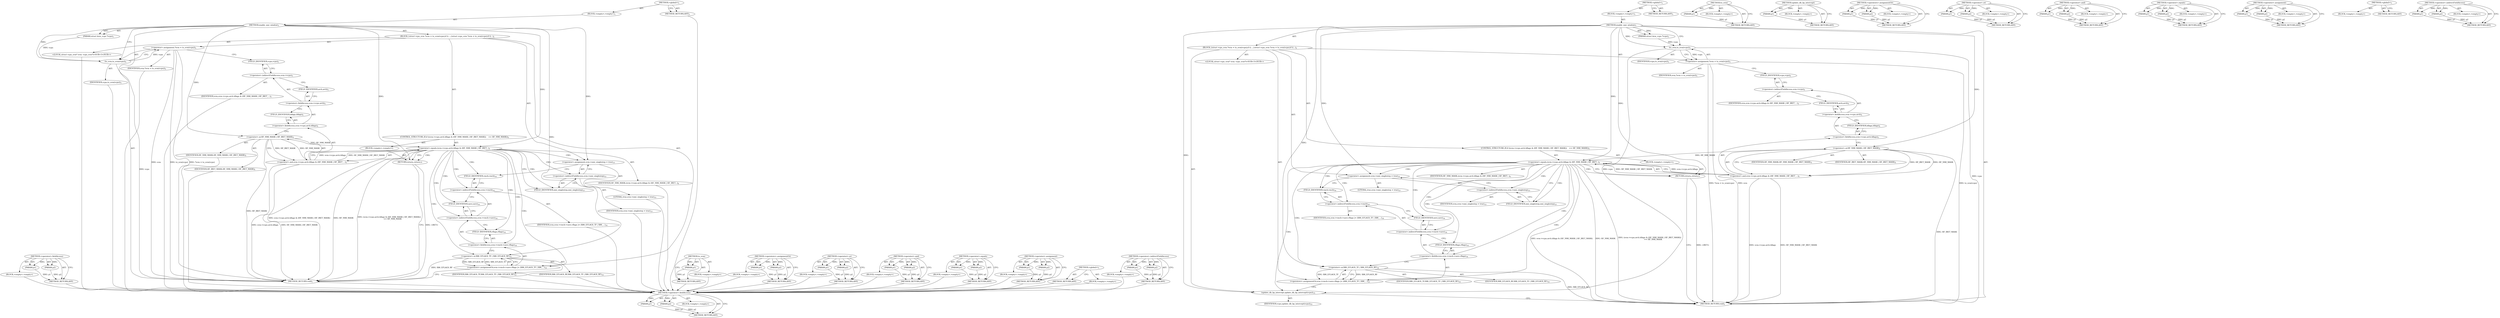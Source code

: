 digraph "&lt;operator&gt;.indirectFieldAccess" {
vulnerable_90 [label=<(METHOD,&lt;operator&gt;.fieldAccess)>];
vulnerable_91 [label=<(PARAM,p1)>];
vulnerable_92 [label=<(PARAM,p2)>];
vulnerable_93 [label=<(BLOCK,&lt;empty&gt;,&lt;empty&gt;)>];
vulnerable_94 [label=<(METHOD_RETURN,ANY)>];
vulnerable_6 [label=<(METHOD,&lt;global&gt;)<SUB>1</SUB>>];
vulnerable_7 [label=<(BLOCK,&lt;empty&gt;,&lt;empty&gt;)<SUB>1</SUB>>];
vulnerable_8 [label=<(METHOD,enable_nmi_window)<SUB>1</SUB>>];
vulnerable_9 [label=<(PARAM,struct kvm_vcpu *vcpu)<SUB>1</SUB>>];
vulnerable_10 [label=<(BLOCK,{
	struct vcpu_svm *svm = to_svm(vcpu);

	if ((...,{
	struct vcpu_svm *svm = to_svm(vcpu);

	if ((...)<SUB>2</SUB>>];
vulnerable_11 [label="<(LOCAL,struct vcpu_svm* svm: vcpu_svm*)<SUB>3</SUB>>"];
vulnerable_12 [label=<(&lt;operator&gt;.assignment,*svm = to_svm(vcpu))<SUB>3</SUB>>];
vulnerable_13 [label=<(IDENTIFIER,svm,*svm = to_svm(vcpu))<SUB>3</SUB>>];
vulnerable_14 [label=<(to_svm,to_svm(vcpu))<SUB>3</SUB>>];
vulnerable_15 [label=<(IDENTIFIER,vcpu,to_svm(vcpu))<SUB>3</SUB>>];
vulnerable_16 [label=<(CONTROL_STRUCTURE,IF,if ((svm-&gt;vcpu.arch.hflags &amp; (HF_NMI_MASK | HF_IRET_MASK))
	    == HF_NMI_MASK))<SUB>5</SUB>>];
vulnerable_17 [label=<(&lt;operator&gt;.equals,(svm-&gt;vcpu.arch.hflags &amp; (HF_NMI_MASK | HF_IRET...)<SUB>5</SUB>>];
vulnerable_18 [label=<(&lt;operator&gt;.and,svm-&gt;vcpu.arch.hflags &amp; (HF_NMI_MASK | HF_IRET_...)<SUB>5</SUB>>];
vulnerable_19 [label=<(&lt;operator&gt;.fieldAccess,svm-&gt;vcpu.arch.hflags)<SUB>5</SUB>>];
vulnerable_20 [label=<(&lt;operator&gt;.fieldAccess,svm-&gt;vcpu.arch)<SUB>5</SUB>>];
vulnerable_21 [label=<(&lt;operator&gt;.indirectFieldAccess,svm-&gt;vcpu)<SUB>5</SUB>>];
vulnerable_22 [label=<(IDENTIFIER,svm,svm-&gt;vcpu.arch.hflags &amp; (HF_NMI_MASK | HF_IRET_...)<SUB>5</SUB>>];
vulnerable_23 [label=<(FIELD_IDENTIFIER,vcpu,vcpu)<SUB>5</SUB>>];
vulnerable_24 [label=<(FIELD_IDENTIFIER,arch,arch)<SUB>5</SUB>>];
vulnerable_25 [label=<(FIELD_IDENTIFIER,hflags,hflags)<SUB>5</SUB>>];
vulnerable_26 [label=<(&lt;operator&gt;.or,HF_NMI_MASK | HF_IRET_MASK)<SUB>5</SUB>>];
vulnerable_27 [label=<(IDENTIFIER,HF_NMI_MASK,HF_NMI_MASK | HF_IRET_MASK)<SUB>5</SUB>>];
vulnerable_28 [label=<(IDENTIFIER,HF_IRET_MASK,HF_NMI_MASK | HF_IRET_MASK)<SUB>5</SUB>>];
vulnerable_29 [label=<(IDENTIFIER,HF_NMI_MASK,(svm-&gt;vcpu.arch.hflags &amp; (HF_NMI_MASK | HF_IRET...)<SUB>6</SUB>>];
vulnerable_30 [label=<(BLOCK,&lt;empty&gt;,&lt;empty&gt;)<SUB>7</SUB>>];
vulnerable_31 [label=<(RETURN,return;,return;)<SUB>7</SUB>>];
vulnerable_32 [label=<(&lt;operator&gt;.assignment,svm-&gt;nmi_singlestep = true)<SUB>13</SUB>>];
vulnerable_33 [label=<(&lt;operator&gt;.indirectFieldAccess,svm-&gt;nmi_singlestep)<SUB>13</SUB>>];
vulnerable_34 [label=<(IDENTIFIER,svm,svm-&gt;nmi_singlestep = true)<SUB>13</SUB>>];
vulnerable_35 [label=<(FIELD_IDENTIFIER,nmi_singlestep,nmi_singlestep)<SUB>13</SUB>>];
vulnerable_36 [label=<(LITERAL,true,svm-&gt;nmi_singlestep = true)<SUB>13</SUB>>];
vulnerable_37 [label=<(&lt;operators&gt;.assignmentOr,svm-&gt;vmcb-&gt;save.rflags |= (X86_EFLAGS_TF | X86_...)<SUB>14</SUB>>];
vulnerable_38 [label=<(&lt;operator&gt;.fieldAccess,svm-&gt;vmcb-&gt;save.rflags)<SUB>14</SUB>>];
vulnerable_39 [label=<(&lt;operator&gt;.indirectFieldAccess,svm-&gt;vmcb-&gt;save)<SUB>14</SUB>>];
vulnerable_40 [label=<(&lt;operator&gt;.indirectFieldAccess,svm-&gt;vmcb)<SUB>14</SUB>>];
vulnerable_41 [label=<(IDENTIFIER,svm,svm-&gt;vmcb-&gt;save.rflags |= (X86_EFLAGS_TF | X86_...)<SUB>14</SUB>>];
vulnerable_42 [label=<(FIELD_IDENTIFIER,vmcb,vmcb)<SUB>14</SUB>>];
vulnerable_43 [label=<(FIELD_IDENTIFIER,save,save)<SUB>14</SUB>>];
vulnerable_44 [label=<(FIELD_IDENTIFIER,rflags,rflags)<SUB>14</SUB>>];
vulnerable_45 [label=<(&lt;operator&gt;.or,X86_EFLAGS_TF | X86_EFLAGS_RF)<SUB>14</SUB>>];
vulnerable_46 [label=<(IDENTIFIER,X86_EFLAGS_TF,X86_EFLAGS_TF | X86_EFLAGS_RF)<SUB>14</SUB>>];
vulnerable_47 [label=<(IDENTIFIER,X86_EFLAGS_RF,X86_EFLAGS_TF | X86_EFLAGS_RF)<SUB>14</SUB>>];
vulnerable_48 [label=<(update_db_bp_intercept,update_db_bp_intercept(vcpu))<SUB>15</SUB>>];
vulnerable_49 [label=<(IDENTIFIER,vcpu,update_db_bp_intercept(vcpu))<SUB>15</SUB>>];
vulnerable_50 [label=<(METHOD_RETURN,void)<SUB>1</SUB>>];
vulnerable_52 [label=<(METHOD_RETURN,ANY)<SUB>1</SUB>>];
vulnerable_76 [label=<(METHOD,to_svm)>];
vulnerable_77 [label=<(PARAM,p1)>];
vulnerable_78 [label=<(BLOCK,&lt;empty&gt;,&lt;empty&gt;)>];
vulnerable_79 [label=<(METHOD_RETURN,ANY)>];
vulnerable_110 [label=<(METHOD,update_db_bp_intercept)>];
vulnerable_111 [label=<(PARAM,p1)>];
vulnerable_112 [label=<(BLOCK,&lt;empty&gt;,&lt;empty&gt;)>];
vulnerable_113 [label=<(METHOD_RETURN,ANY)>];
vulnerable_105 [label=<(METHOD,&lt;operators&gt;.assignmentOr)>];
vulnerable_106 [label=<(PARAM,p1)>];
vulnerable_107 [label=<(PARAM,p2)>];
vulnerable_108 [label=<(BLOCK,&lt;empty&gt;,&lt;empty&gt;)>];
vulnerable_109 [label=<(METHOD_RETURN,ANY)>];
vulnerable_100 [label=<(METHOD,&lt;operator&gt;.or)>];
vulnerable_101 [label=<(PARAM,p1)>];
vulnerable_102 [label=<(PARAM,p2)>];
vulnerable_103 [label=<(BLOCK,&lt;empty&gt;,&lt;empty&gt;)>];
vulnerable_104 [label=<(METHOD_RETURN,ANY)>];
vulnerable_85 [label=<(METHOD,&lt;operator&gt;.and)>];
vulnerable_86 [label=<(PARAM,p1)>];
vulnerable_87 [label=<(PARAM,p2)>];
vulnerable_88 [label=<(BLOCK,&lt;empty&gt;,&lt;empty&gt;)>];
vulnerable_89 [label=<(METHOD_RETURN,ANY)>];
vulnerable_80 [label=<(METHOD,&lt;operator&gt;.equals)>];
vulnerable_81 [label=<(PARAM,p1)>];
vulnerable_82 [label=<(PARAM,p2)>];
vulnerable_83 [label=<(BLOCK,&lt;empty&gt;,&lt;empty&gt;)>];
vulnerable_84 [label=<(METHOD_RETURN,ANY)>];
vulnerable_71 [label=<(METHOD,&lt;operator&gt;.assignment)>];
vulnerable_72 [label=<(PARAM,p1)>];
vulnerable_73 [label=<(PARAM,p2)>];
vulnerable_74 [label=<(BLOCK,&lt;empty&gt;,&lt;empty&gt;)>];
vulnerable_75 [label=<(METHOD_RETURN,ANY)>];
vulnerable_65 [label=<(METHOD,&lt;global&gt;)<SUB>1</SUB>>];
vulnerable_66 [label=<(BLOCK,&lt;empty&gt;,&lt;empty&gt;)>];
vulnerable_67 [label=<(METHOD_RETURN,ANY)>];
vulnerable_95 [label=<(METHOD,&lt;operator&gt;.indirectFieldAccess)>];
vulnerable_96 [label=<(PARAM,p1)>];
vulnerable_97 [label=<(PARAM,p2)>];
vulnerable_98 [label=<(BLOCK,&lt;empty&gt;,&lt;empty&gt;)>];
vulnerable_99 [label=<(METHOD_RETURN,ANY)>];
fixed_88 [label=<(METHOD,&lt;operator&gt;.fieldAccess)>];
fixed_89 [label=<(PARAM,p1)>];
fixed_90 [label=<(PARAM,p2)>];
fixed_91 [label=<(BLOCK,&lt;empty&gt;,&lt;empty&gt;)>];
fixed_92 [label=<(METHOD_RETURN,ANY)>];
fixed_6 [label=<(METHOD,&lt;global&gt;)<SUB>1</SUB>>];
fixed_7 [label=<(BLOCK,&lt;empty&gt;,&lt;empty&gt;)<SUB>1</SUB>>];
fixed_8 [label=<(METHOD,enable_nmi_window)<SUB>1</SUB>>];
fixed_9 [label=<(PARAM,struct kvm_vcpu *vcpu)<SUB>1</SUB>>];
fixed_10 [label=<(BLOCK,{
	struct vcpu_svm *svm = to_svm(vcpu);

	if ((...,{
	struct vcpu_svm *svm = to_svm(vcpu);

	if ((...)<SUB>2</SUB>>];
fixed_11 [label="<(LOCAL,struct vcpu_svm* svm: vcpu_svm*)<SUB>3</SUB>>"];
fixed_12 [label=<(&lt;operator&gt;.assignment,*svm = to_svm(vcpu))<SUB>3</SUB>>];
fixed_13 [label=<(IDENTIFIER,svm,*svm = to_svm(vcpu))<SUB>3</SUB>>];
fixed_14 [label=<(to_svm,to_svm(vcpu))<SUB>3</SUB>>];
fixed_15 [label=<(IDENTIFIER,vcpu,to_svm(vcpu))<SUB>3</SUB>>];
fixed_16 [label=<(CONTROL_STRUCTURE,IF,if ((svm-&gt;vcpu.arch.hflags &amp; (HF_NMI_MASK | HF_IRET_MASK))
	    == HF_NMI_MASK))<SUB>5</SUB>>];
fixed_17 [label=<(&lt;operator&gt;.equals,(svm-&gt;vcpu.arch.hflags &amp; (HF_NMI_MASK | HF_IRET...)<SUB>5</SUB>>];
fixed_18 [label=<(&lt;operator&gt;.and,svm-&gt;vcpu.arch.hflags &amp; (HF_NMI_MASK | HF_IRET_...)<SUB>5</SUB>>];
fixed_19 [label=<(&lt;operator&gt;.fieldAccess,svm-&gt;vcpu.arch.hflags)<SUB>5</SUB>>];
fixed_20 [label=<(&lt;operator&gt;.fieldAccess,svm-&gt;vcpu.arch)<SUB>5</SUB>>];
fixed_21 [label=<(&lt;operator&gt;.indirectFieldAccess,svm-&gt;vcpu)<SUB>5</SUB>>];
fixed_22 [label=<(IDENTIFIER,svm,svm-&gt;vcpu.arch.hflags &amp; (HF_NMI_MASK | HF_IRET_...)<SUB>5</SUB>>];
fixed_23 [label=<(FIELD_IDENTIFIER,vcpu,vcpu)<SUB>5</SUB>>];
fixed_24 [label=<(FIELD_IDENTIFIER,arch,arch)<SUB>5</SUB>>];
fixed_25 [label=<(FIELD_IDENTIFIER,hflags,hflags)<SUB>5</SUB>>];
fixed_26 [label=<(&lt;operator&gt;.or,HF_NMI_MASK | HF_IRET_MASK)<SUB>5</SUB>>];
fixed_27 [label=<(IDENTIFIER,HF_NMI_MASK,HF_NMI_MASK | HF_IRET_MASK)<SUB>5</SUB>>];
fixed_28 [label=<(IDENTIFIER,HF_IRET_MASK,HF_NMI_MASK | HF_IRET_MASK)<SUB>5</SUB>>];
fixed_29 [label=<(IDENTIFIER,HF_NMI_MASK,(svm-&gt;vcpu.arch.hflags &amp; (HF_NMI_MASK | HF_IRET...)<SUB>6</SUB>>];
fixed_30 [label=<(BLOCK,&lt;empty&gt;,&lt;empty&gt;)<SUB>7</SUB>>];
fixed_31 [label=<(RETURN,return;,return;)<SUB>7</SUB>>];
fixed_32 [label=<(&lt;operator&gt;.assignment,svm-&gt;nmi_singlestep = true)<SUB>13</SUB>>];
fixed_33 [label=<(&lt;operator&gt;.indirectFieldAccess,svm-&gt;nmi_singlestep)<SUB>13</SUB>>];
fixed_34 [label=<(IDENTIFIER,svm,svm-&gt;nmi_singlestep = true)<SUB>13</SUB>>];
fixed_35 [label=<(FIELD_IDENTIFIER,nmi_singlestep,nmi_singlestep)<SUB>13</SUB>>];
fixed_36 [label=<(LITERAL,true,svm-&gt;nmi_singlestep = true)<SUB>13</SUB>>];
fixed_37 [label=<(&lt;operators&gt;.assignmentOr,svm-&gt;vmcb-&gt;save.rflags |= (X86_EFLAGS_TF | X86_...)<SUB>14</SUB>>];
fixed_38 [label=<(&lt;operator&gt;.fieldAccess,svm-&gt;vmcb-&gt;save.rflags)<SUB>14</SUB>>];
fixed_39 [label=<(&lt;operator&gt;.indirectFieldAccess,svm-&gt;vmcb-&gt;save)<SUB>14</SUB>>];
fixed_40 [label=<(&lt;operator&gt;.indirectFieldAccess,svm-&gt;vmcb)<SUB>14</SUB>>];
fixed_41 [label=<(IDENTIFIER,svm,svm-&gt;vmcb-&gt;save.rflags |= (X86_EFLAGS_TF | X86_...)<SUB>14</SUB>>];
fixed_42 [label=<(FIELD_IDENTIFIER,vmcb,vmcb)<SUB>14</SUB>>];
fixed_43 [label=<(FIELD_IDENTIFIER,save,save)<SUB>14</SUB>>];
fixed_44 [label=<(FIELD_IDENTIFIER,rflags,rflags)<SUB>14</SUB>>];
fixed_45 [label=<(&lt;operator&gt;.or,X86_EFLAGS_TF | X86_EFLAGS_RF)<SUB>14</SUB>>];
fixed_46 [label=<(IDENTIFIER,X86_EFLAGS_TF,X86_EFLAGS_TF | X86_EFLAGS_RF)<SUB>14</SUB>>];
fixed_47 [label=<(IDENTIFIER,X86_EFLAGS_RF,X86_EFLAGS_TF | X86_EFLAGS_RF)<SUB>14</SUB>>];
fixed_48 [label=<(METHOD_RETURN,void)<SUB>1</SUB>>];
fixed_50 [label=<(METHOD_RETURN,ANY)<SUB>1</SUB>>];
fixed_74 [label=<(METHOD,to_svm)>];
fixed_75 [label=<(PARAM,p1)>];
fixed_76 [label=<(BLOCK,&lt;empty&gt;,&lt;empty&gt;)>];
fixed_77 [label=<(METHOD_RETURN,ANY)>];
fixed_103 [label=<(METHOD,&lt;operators&gt;.assignmentOr)>];
fixed_104 [label=<(PARAM,p1)>];
fixed_105 [label=<(PARAM,p2)>];
fixed_106 [label=<(BLOCK,&lt;empty&gt;,&lt;empty&gt;)>];
fixed_107 [label=<(METHOD_RETURN,ANY)>];
fixed_98 [label=<(METHOD,&lt;operator&gt;.or)>];
fixed_99 [label=<(PARAM,p1)>];
fixed_100 [label=<(PARAM,p2)>];
fixed_101 [label=<(BLOCK,&lt;empty&gt;,&lt;empty&gt;)>];
fixed_102 [label=<(METHOD_RETURN,ANY)>];
fixed_83 [label=<(METHOD,&lt;operator&gt;.and)>];
fixed_84 [label=<(PARAM,p1)>];
fixed_85 [label=<(PARAM,p2)>];
fixed_86 [label=<(BLOCK,&lt;empty&gt;,&lt;empty&gt;)>];
fixed_87 [label=<(METHOD_RETURN,ANY)>];
fixed_78 [label=<(METHOD,&lt;operator&gt;.equals)>];
fixed_79 [label=<(PARAM,p1)>];
fixed_80 [label=<(PARAM,p2)>];
fixed_81 [label=<(BLOCK,&lt;empty&gt;,&lt;empty&gt;)>];
fixed_82 [label=<(METHOD_RETURN,ANY)>];
fixed_69 [label=<(METHOD,&lt;operator&gt;.assignment)>];
fixed_70 [label=<(PARAM,p1)>];
fixed_71 [label=<(PARAM,p2)>];
fixed_72 [label=<(BLOCK,&lt;empty&gt;,&lt;empty&gt;)>];
fixed_73 [label=<(METHOD_RETURN,ANY)>];
fixed_63 [label=<(METHOD,&lt;global&gt;)<SUB>1</SUB>>];
fixed_64 [label=<(BLOCK,&lt;empty&gt;,&lt;empty&gt;)>];
fixed_65 [label=<(METHOD_RETURN,ANY)>];
fixed_93 [label=<(METHOD,&lt;operator&gt;.indirectFieldAccess)>];
fixed_94 [label=<(PARAM,p1)>];
fixed_95 [label=<(PARAM,p2)>];
fixed_96 [label=<(BLOCK,&lt;empty&gt;,&lt;empty&gt;)>];
fixed_97 [label=<(METHOD_RETURN,ANY)>];
vulnerable_90 -> vulnerable_91  [key=0, label="AST: "];
vulnerable_90 -> vulnerable_91  [key=1, label="DDG: "];
vulnerable_90 -> vulnerable_93  [key=0, label="AST: "];
vulnerable_90 -> vulnerable_92  [key=0, label="AST: "];
vulnerable_90 -> vulnerable_92  [key=1, label="DDG: "];
vulnerable_90 -> vulnerable_94  [key=0, label="AST: "];
vulnerable_90 -> vulnerable_94  [key=1, label="CFG: "];
vulnerable_91 -> vulnerable_94  [key=0, label="DDG: p1"];
vulnerable_92 -> vulnerable_94  [key=0, label="DDG: p2"];
vulnerable_6 -> vulnerable_7  [key=0, label="AST: "];
vulnerable_6 -> vulnerable_52  [key=0, label="AST: "];
vulnerable_6 -> vulnerable_52  [key=1, label="CFG: "];
vulnerable_7 -> vulnerable_8  [key=0, label="AST: "];
vulnerable_8 -> vulnerable_9  [key=0, label="AST: "];
vulnerable_8 -> vulnerable_9  [key=1, label="DDG: "];
vulnerable_8 -> vulnerable_10  [key=0, label="AST: "];
vulnerable_8 -> vulnerable_50  [key=0, label="AST: "];
vulnerable_8 -> vulnerable_14  [key=0, label="CFG: "];
vulnerable_8 -> vulnerable_14  [key=1, label="DDG: "];
vulnerable_8 -> vulnerable_32  [key=0, label="DDG: "];
vulnerable_8 -> vulnerable_48  [key=0, label="DDG: "];
vulnerable_8 -> vulnerable_17  [key=0, label="DDG: "];
vulnerable_8 -> vulnerable_31  [key=0, label="DDG: "];
vulnerable_8 -> vulnerable_45  [key=0, label="DDG: "];
vulnerable_8 -> vulnerable_26  [key=0, label="DDG: "];
vulnerable_9 -> vulnerable_14  [key=0, label="DDG: vcpu"];
vulnerable_10 -> vulnerable_11  [key=0, label="AST: "];
vulnerable_10 -> vulnerable_12  [key=0, label="AST: "];
vulnerable_10 -> vulnerable_16  [key=0, label="AST: "];
vulnerable_10 -> vulnerable_32  [key=0, label="AST: "];
vulnerable_10 -> vulnerable_37  [key=0, label="AST: "];
vulnerable_10 -> vulnerable_48  [key=0, label="AST: "];
vulnerable_12 -> vulnerable_13  [key=0, label="AST: "];
vulnerable_12 -> vulnerable_14  [key=0, label="AST: "];
vulnerable_12 -> vulnerable_23  [key=0, label="CFG: "];
vulnerable_12 -> vulnerable_50  [key=0, label="DDG: svm"];
vulnerable_12 -> vulnerable_50  [key=1, label="DDG: to_svm(vcpu)"];
vulnerable_12 -> vulnerable_50  [key=2, label="DDG: *svm = to_svm(vcpu)"];
vulnerable_14 -> vulnerable_15  [key=0, label="AST: "];
vulnerable_14 -> vulnerable_12  [key=0, label="CFG: "];
vulnerable_14 -> vulnerable_12  [key=1, label="DDG: vcpu"];
vulnerable_14 -> vulnerable_50  [key=0, label="DDG: vcpu"];
vulnerable_14 -> vulnerable_48  [key=0, label="DDG: vcpu"];
vulnerable_16 -> vulnerable_17  [key=0, label="AST: "];
vulnerable_16 -> vulnerable_30  [key=0, label="AST: "];
vulnerable_17 -> vulnerable_18  [key=0, label="AST: "];
vulnerable_17 -> vulnerable_29  [key=0, label="AST: "];
vulnerable_17 -> vulnerable_31  [key=0, label="CFG: "];
vulnerable_17 -> vulnerable_31  [key=1, label="CDG: "];
vulnerable_17 -> vulnerable_35  [key=0, label="CFG: "];
vulnerable_17 -> vulnerable_35  [key=1, label="CDG: "];
vulnerable_17 -> vulnerable_50  [key=0, label="DDG: svm-&gt;vcpu.arch.hflags &amp; (HF_NMI_MASK | HF_IRET_MASK)"];
vulnerable_17 -> vulnerable_50  [key=1, label="DDG: HF_NMI_MASK"];
vulnerable_17 -> vulnerable_50  [key=2, label="DDG: (svm-&gt;vcpu.arch.hflags &amp; (HF_NMI_MASK | HF_IRET_MASK))
	    == HF_NMI_MASK"];
vulnerable_17 -> vulnerable_40  [key=0, label="CDG: "];
vulnerable_17 -> vulnerable_48  [key=0, label="CDG: "];
vulnerable_17 -> vulnerable_32  [key=0, label="CDG: "];
vulnerable_17 -> vulnerable_33  [key=0, label="CDG: "];
vulnerable_17 -> vulnerable_42  [key=0, label="CDG: "];
vulnerable_17 -> vulnerable_44  [key=0, label="CDG: "];
vulnerable_17 -> vulnerable_37  [key=0, label="CDG: "];
vulnerable_17 -> vulnerable_38  [key=0, label="CDG: "];
vulnerable_17 -> vulnerable_45  [key=0, label="CDG: "];
vulnerable_17 -> vulnerable_39  [key=0, label="CDG: "];
vulnerable_17 -> vulnerable_43  [key=0, label="CDG: "];
vulnerable_18 -> vulnerable_19  [key=0, label="AST: "];
vulnerable_18 -> vulnerable_26  [key=0, label="AST: "];
vulnerable_18 -> vulnerable_17  [key=0, label="CFG: "];
vulnerable_18 -> vulnerable_17  [key=1, label="DDG: svm-&gt;vcpu.arch.hflags"];
vulnerable_18 -> vulnerable_17  [key=2, label="DDG: HF_NMI_MASK | HF_IRET_MASK"];
vulnerable_18 -> vulnerable_50  [key=0, label="DDG: svm-&gt;vcpu.arch.hflags"];
vulnerable_18 -> vulnerable_50  [key=1, label="DDG: HF_NMI_MASK | HF_IRET_MASK"];
vulnerable_19 -> vulnerable_20  [key=0, label="AST: "];
vulnerable_19 -> vulnerable_25  [key=0, label="AST: "];
vulnerable_19 -> vulnerable_26  [key=0, label="CFG: "];
vulnerable_20 -> vulnerable_21  [key=0, label="AST: "];
vulnerable_20 -> vulnerable_24  [key=0, label="AST: "];
vulnerable_20 -> vulnerable_25  [key=0, label="CFG: "];
vulnerable_21 -> vulnerable_22  [key=0, label="AST: "];
vulnerable_21 -> vulnerable_23  [key=0, label="AST: "];
vulnerable_21 -> vulnerable_24  [key=0, label="CFG: "];
vulnerable_23 -> vulnerable_21  [key=0, label="CFG: "];
vulnerable_24 -> vulnerable_20  [key=0, label="CFG: "];
vulnerable_25 -> vulnerable_19  [key=0, label="CFG: "];
vulnerable_26 -> vulnerable_27  [key=0, label="AST: "];
vulnerable_26 -> vulnerable_28  [key=0, label="AST: "];
vulnerable_26 -> vulnerable_18  [key=0, label="CFG: "];
vulnerable_26 -> vulnerable_18  [key=1, label="DDG: HF_NMI_MASK"];
vulnerable_26 -> vulnerable_18  [key=2, label="DDG: HF_IRET_MASK"];
vulnerable_26 -> vulnerable_50  [key=0, label="DDG: HF_IRET_MASK"];
vulnerable_26 -> vulnerable_17  [key=0, label="DDG: HF_NMI_MASK"];
vulnerable_30 -> vulnerable_31  [key=0, label="AST: "];
vulnerable_31 -> vulnerable_50  [key=0, label="CFG: "];
vulnerable_31 -> vulnerable_50  [key=1, label="DDG: &lt;RET&gt;"];
vulnerable_32 -> vulnerable_33  [key=0, label="AST: "];
vulnerable_32 -> vulnerable_36  [key=0, label="AST: "];
vulnerable_32 -> vulnerable_42  [key=0, label="CFG: "];
vulnerable_33 -> vulnerable_34  [key=0, label="AST: "];
vulnerable_33 -> vulnerable_35  [key=0, label="AST: "];
vulnerable_33 -> vulnerable_32  [key=0, label="CFG: "];
vulnerable_35 -> vulnerable_33  [key=0, label="CFG: "];
vulnerable_37 -> vulnerable_38  [key=0, label="AST: "];
vulnerable_37 -> vulnerable_45  [key=0, label="AST: "];
vulnerable_37 -> vulnerable_48  [key=0, label="CFG: "];
vulnerable_38 -> vulnerable_39  [key=0, label="AST: "];
vulnerable_38 -> vulnerable_44  [key=0, label="AST: "];
vulnerable_38 -> vulnerable_45  [key=0, label="CFG: "];
vulnerable_39 -> vulnerable_40  [key=0, label="AST: "];
vulnerable_39 -> vulnerable_43  [key=0, label="AST: "];
vulnerable_39 -> vulnerable_44  [key=0, label="CFG: "];
vulnerable_40 -> vulnerable_41  [key=0, label="AST: "];
vulnerable_40 -> vulnerable_42  [key=0, label="AST: "];
vulnerable_40 -> vulnerable_43  [key=0, label="CFG: "];
vulnerable_42 -> vulnerable_40  [key=0, label="CFG: "];
vulnerable_43 -> vulnerable_39  [key=0, label="CFG: "];
vulnerable_44 -> vulnerable_38  [key=0, label="CFG: "];
vulnerable_45 -> vulnerable_46  [key=0, label="AST: "];
vulnerable_45 -> vulnerable_47  [key=0, label="AST: "];
vulnerable_45 -> vulnerable_37  [key=0, label="CFG: "];
vulnerable_45 -> vulnerable_37  [key=1, label="DDG: X86_EFLAGS_TF"];
vulnerable_45 -> vulnerable_37  [key=2, label="DDG: X86_EFLAGS_RF"];
vulnerable_45 -> vulnerable_50  [key=0, label="DDG: X86_EFLAGS_RF"];
vulnerable_48 -> vulnerable_49  [key=0, label="AST: "];
vulnerable_48 -> vulnerable_50  [key=0, label="CFG: "];
vulnerable_76 -> vulnerable_77  [key=0, label="AST: "];
vulnerable_76 -> vulnerable_77  [key=1, label="DDG: "];
vulnerable_76 -> vulnerable_78  [key=0, label="AST: "];
vulnerable_76 -> vulnerable_79  [key=0, label="AST: "];
vulnerable_76 -> vulnerable_79  [key=1, label="CFG: "];
vulnerable_77 -> vulnerable_79  [key=0, label="DDG: p1"];
vulnerable_110 -> vulnerable_111  [key=0, label="AST: "];
vulnerable_110 -> vulnerable_111  [key=1, label="DDG: "];
vulnerable_110 -> vulnerable_112  [key=0, label="AST: "];
vulnerable_110 -> vulnerable_113  [key=0, label="AST: "];
vulnerable_110 -> vulnerable_113  [key=1, label="CFG: "];
vulnerable_111 -> vulnerable_113  [key=0, label="DDG: p1"];
vulnerable_105 -> vulnerable_106  [key=0, label="AST: "];
vulnerable_105 -> vulnerable_106  [key=1, label="DDG: "];
vulnerable_105 -> vulnerable_108  [key=0, label="AST: "];
vulnerable_105 -> vulnerable_107  [key=0, label="AST: "];
vulnerable_105 -> vulnerable_107  [key=1, label="DDG: "];
vulnerable_105 -> vulnerable_109  [key=0, label="AST: "];
vulnerable_105 -> vulnerable_109  [key=1, label="CFG: "];
vulnerable_106 -> vulnerable_109  [key=0, label="DDG: p1"];
vulnerable_107 -> vulnerable_109  [key=0, label="DDG: p2"];
vulnerable_100 -> vulnerable_101  [key=0, label="AST: "];
vulnerable_100 -> vulnerable_101  [key=1, label="DDG: "];
vulnerable_100 -> vulnerable_103  [key=0, label="AST: "];
vulnerable_100 -> vulnerable_102  [key=0, label="AST: "];
vulnerable_100 -> vulnerable_102  [key=1, label="DDG: "];
vulnerable_100 -> vulnerable_104  [key=0, label="AST: "];
vulnerable_100 -> vulnerable_104  [key=1, label="CFG: "];
vulnerable_101 -> vulnerable_104  [key=0, label="DDG: p1"];
vulnerable_102 -> vulnerable_104  [key=0, label="DDG: p2"];
vulnerable_85 -> vulnerable_86  [key=0, label="AST: "];
vulnerable_85 -> vulnerable_86  [key=1, label="DDG: "];
vulnerable_85 -> vulnerable_88  [key=0, label="AST: "];
vulnerable_85 -> vulnerable_87  [key=0, label="AST: "];
vulnerable_85 -> vulnerable_87  [key=1, label="DDG: "];
vulnerable_85 -> vulnerable_89  [key=0, label="AST: "];
vulnerable_85 -> vulnerable_89  [key=1, label="CFG: "];
vulnerable_86 -> vulnerable_89  [key=0, label="DDG: p1"];
vulnerable_87 -> vulnerable_89  [key=0, label="DDG: p2"];
vulnerable_80 -> vulnerable_81  [key=0, label="AST: "];
vulnerable_80 -> vulnerable_81  [key=1, label="DDG: "];
vulnerable_80 -> vulnerable_83  [key=0, label="AST: "];
vulnerable_80 -> vulnerable_82  [key=0, label="AST: "];
vulnerable_80 -> vulnerable_82  [key=1, label="DDG: "];
vulnerable_80 -> vulnerable_84  [key=0, label="AST: "];
vulnerable_80 -> vulnerable_84  [key=1, label="CFG: "];
vulnerable_81 -> vulnerable_84  [key=0, label="DDG: p1"];
vulnerable_82 -> vulnerable_84  [key=0, label="DDG: p2"];
vulnerable_71 -> vulnerable_72  [key=0, label="AST: "];
vulnerable_71 -> vulnerable_72  [key=1, label="DDG: "];
vulnerable_71 -> vulnerable_74  [key=0, label="AST: "];
vulnerable_71 -> vulnerable_73  [key=0, label="AST: "];
vulnerable_71 -> vulnerable_73  [key=1, label="DDG: "];
vulnerable_71 -> vulnerable_75  [key=0, label="AST: "];
vulnerable_71 -> vulnerable_75  [key=1, label="CFG: "];
vulnerable_72 -> vulnerable_75  [key=0, label="DDG: p1"];
vulnerable_73 -> vulnerable_75  [key=0, label="DDG: p2"];
vulnerable_65 -> vulnerable_66  [key=0, label="AST: "];
vulnerable_65 -> vulnerable_67  [key=0, label="AST: "];
vulnerable_65 -> vulnerable_67  [key=1, label="CFG: "];
vulnerable_95 -> vulnerable_96  [key=0, label="AST: "];
vulnerable_95 -> vulnerable_96  [key=1, label="DDG: "];
vulnerable_95 -> vulnerable_98  [key=0, label="AST: "];
vulnerable_95 -> vulnerable_97  [key=0, label="AST: "];
vulnerable_95 -> vulnerable_97  [key=1, label="DDG: "];
vulnerable_95 -> vulnerable_99  [key=0, label="AST: "];
vulnerable_95 -> vulnerable_99  [key=1, label="CFG: "];
vulnerable_96 -> vulnerable_99  [key=0, label="DDG: p1"];
vulnerable_97 -> vulnerable_99  [key=0, label="DDG: p2"];
fixed_88 -> fixed_89  [key=0, label="AST: "];
fixed_88 -> fixed_89  [key=1, label="DDG: "];
fixed_88 -> fixed_91  [key=0, label="AST: "];
fixed_88 -> fixed_90  [key=0, label="AST: "];
fixed_88 -> fixed_90  [key=1, label="DDG: "];
fixed_88 -> fixed_92  [key=0, label="AST: "];
fixed_88 -> fixed_92  [key=1, label="CFG: "];
fixed_89 -> fixed_92  [key=0, label="DDG: p1"];
fixed_90 -> fixed_92  [key=0, label="DDG: p2"];
fixed_91 -> vulnerable_90  [key=0];
fixed_92 -> vulnerable_90  [key=0];
fixed_6 -> fixed_7  [key=0, label="AST: "];
fixed_6 -> fixed_50  [key=0, label="AST: "];
fixed_6 -> fixed_50  [key=1, label="CFG: "];
fixed_7 -> fixed_8  [key=0, label="AST: "];
fixed_8 -> fixed_9  [key=0, label="AST: "];
fixed_8 -> fixed_9  [key=1, label="DDG: "];
fixed_8 -> fixed_10  [key=0, label="AST: "];
fixed_8 -> fixed_48  [key=0, label="AST: "];
fixed_8 -> fixed_14  [key=0, label="CFG: "];
fixed_8 -> fixed_14  [key=1, label="DDG: "];
fixed_8 -> fixed_32  [key=0, label="DDG: "];
fixed_8 -> fixed_17  [key=0, label="DDG: "];
fixed_8 -> fixed_31  [key=0, label="DDG: "];
fixed_8 -> fixed_45  [key=0, label="DDG: "];
fixed_8 -> fixed_26  [key=0, label="DDG: "];
fixed_9 -> fixed_14  [key=0, label="DDG: vcpu"];
fixed_10 -> fixed_11  [key=0, label="AST: "];
fixed_10 -> fixed_12  [key=0, label="AST: "];
fixed_10 -> fixed_16  [key=0, label="AST: "];
fixed_10 -> fixed_32  [key=0, label="AST: "];
fixed_10 -> fixed_37  [key=0, label="AST: "];
fixed_11 -> vulnerable_90  [key=0];
fixed_12 -> fixed_13  [key=0, label="AST: "];
fixed_12 -> fixed_14  [key=0, label="AST: "];
fixed_12 -> fixed_23  [key=0, label="CFG: "];
fixed_12 -> fixed_48  [key=0, label="DDG: svm"];
fixed_12 -> fixed_48  [key=1, label="DDG: to_svm(vcpu)"];
fixed_12 -> fixed_48  [key=2, label="DDG: *svm = to_svm(vcpu)"];
fixed_13 -> vulnerable_90  [key=0];
fixed_14 -> fixed_15  [key=0, label="AST: "];
fixed_14 -> fixed_12  [key=0, label="CFG: "];
fixed_14 -> fixed_12  [key=1, label="DDG: vcpu"];
fixed_14 -> fixed_48  [key=0, label="DDG: vcpu"];
fixed_15 -> vulnerable_90  [key=0];
fixed_16 -> fixed_17  [key=0, label="AST: "];
fixed_16 -> fixed_30  [key=0, label="AST: "];
fixed_17 -> fixed_18  [key=0, label="AST: "];
fixed_17 -> fixed_29  [key=0, label="AST: "];
fixed_17 -> fixed_31  [key=0, label="CFG: "];
fixed_17 -> fixed_31  [key=1, label="CDG: "];
fixed_17 -> fixed_35  [key=0, label="CFG: "];
fixed_17 -> fixed_35  [key=1, label="CDG: "];
fixed_17 -> fixed_48  [key=0, label="DDG: svm-&gt;vcpu.arch.hflags &amp; (HF_NMI_MASK | HF_IRET_MASK)"];
fixed_17 -> fixed_48  [key=1, label="DDG: HF_NMI_MASK"];
fixed_17 -> fixed_48  [key=2, label="DDG: (svm-&gt;vcpu.arch.hflags &amp; (HF_NMI_MASK | HF_IRET_MASK))
	    == HF_NMI_MASK"];
fixed_17 -> fixed_40  [key=0, label="CDG: "];
fixed_17 -> fixed_32  [key=0, label="CDG: "];
fixed_17 -> fixed_33  [key=0, label="CDG: "];
fixed_17 -> fixed_42  [key=0, label="CDG: "];
fixed_17 -> fixed_44  [key=0, label="CDG: "];
fixed_17 -> fixed_37  [key=0, label="CDG: "];
fixed_17 -> fixed_38  [key=0, label="CDG: "];
fixed_17 -> fixed_45  [key=0, label="CDG: "];
fixed_17 -> fixed_39  [key=0, label="CDG: "];
fixed_17 -> fixed_43  [key=0, label="CDG: "];
fixed_18 -> fixed_19  [key=0, label="AST: "];
fixed_18 -> fixed_26  [key=0, label="AST: "];
fixed_18 -> fixed_17  [key=0, label="CFG: "];
fixed_18 -> fixed_17  [key=1, label="DDG: svm-&gt;vcpu.arch.hflags"];
fixed_18 -> fixed_17  [key=2, label="DDG: HF_NMI_MASK | HF_IRET_MASK"];
fixed_18 -> fixed_48  [key=0, label="DDG: svm-&gt;vcpu.arch.hflags"];
fixed_18 -> fixed_48  [key=1, label="DDG: HF_NMI_MASK | HF_IRET_MASK"];
fixed_19 -> fixed_20  [key=0, label="AST: "];
fixed_19 -> fixed_25  [key=0, label="AST: "];
fixed_19 -> fixed_26  [key=0, label="CFG: "];
fixed_20 -> fixed_21  [key=0, label="AST: "];
fixed_20 -> fixed_24  [key=0, label="AST: "];
fixed_20 -> fixed_25  [key=0, label="CFG: "];
fixed_21 -> fixed_22  [key=0, label="AST: "];
fixed_21 -> fixed_23  [key=0, label="AST: "];
fixed_21 -> fixed_24  [key=0, label="CFG: "];
fixed_22 -> vulnerable_90  [key=0];
fixed_23 -> fixed_21  [key=0, label="CFG: "];
fixed_24 -> fixed_20  [key=0, label="CFG: "];
fixed_25 -> fixed_19  [key=0, label="CFG: "];
fixed_26 -> fixed_27  [key=0, label="AST: "];
fixed_26 -> fixed_28  [key=0, label="AST: "];
fixed_26 -> fixed_18  [key=0, label="CFG: "];
fixed_26 -> fixed_18  [key=1, label="DDG: HF_NMI_MASK"];
fixed_26 -> fixed_18  [key=2, label="DDG: HF_IRET_MASK"];
fixed_26 -> fixed_48  [key=0, label="DDG: HF_IRET_MASK"];
fixed_26 -> fixed_17  [key=0, label="DDG: HF_NMI_MASK"];
fixed_27 -> vulnerable_90  [key=0];
fixed_28 -> vulnerable_90  [key=0];
fixed_29 -> vulnerable_90  [key=0];
fixed_30 -> fixed_31  [key=0, label="AST: "];
fixed_31 -> fixed_48  [key=0, label="CFG: "];
fixed_31 -> fixed_48  [key=1, label="DDG: &lt;RET&gt;"];
fixed_32 -> fixed_33  [key=0, label="AST: "];
fixed_32 -> fixed_36  [key=0, label="AST: "];
fixed_32 -> fixed_42  [key=0, label="CFG: "];
fixed_33 -> fixed_34  [key=0, label="AST: "];
fixed_33 -> fixed_35  [key=0, label="AST: "];
fixed_33 -> fixed_32  [key=0, label="CFG: "];
fixed_34 -> vulnerable_90  [key=0];
fixed_35 -> fixed_33  [key=0, label="CFG: "];
fixed_36 -> vulnerable_90  [key=0];
fixed_37 -> fixed_38  [key=0, label="AST: "];
fixed_37 -> fixed_45  [key=0, label="AST: "];
fixed_37 -> fixed_48  [key=0, label="CFG: "];
fixed_38 -> fixed_39  [key=0, label="AST: "];
fixed_38 -> fixed_44  [key=0, label="AST: "];
fixed_38 -> fixed_45  [key=0, label="CFG: "];
fixed_39 -> fixed_40  [key=0, label="AST: "];
fixed_39 -> fixed_43  [key=0, label="AST: "];
fixed_39 -> fixed_44  [key=0, label="CFG: "];
fixed_40 -> fixed_41  [key=0, label="AST: "];
fixed_40 -> fixed_42  [key=0, label="AST: "];
fixed_40 -> fixed_43  [key=0, label="CFG: "];
fixed_41 -> vulnerable_90  [key=0];
fixed_42 -> fixed_40  [key=0, label="CFG: "];
fixed_43 -> fixed_39  [key=0, label="CFG: "];
fixed_44 -> fixed_38  [key=0, label="CFG: "];
fixed_45 -> fixed_46  [key=0, label="AST: "];
fixed_45 -> fixed_47  [key=0, label="AST: "];
fixed_45 -> fixed_37  [key=0, label="CFG: "];
fixed_45 -> fixed_37  [key=1, label="DDG: X86_EFLAGS_TF"];
fixed_45 -> fixed_37  [key=2, label="DDG: X86_EFLAGS_RF"];
fixed_45 -> fixed_48  [key=0, label="DDG: X86_EFLAGS_RF"];
fixed_46 -> vulnerable_90  [key=0];
fixed_47 -> vulnerable_90  [key=0];
fixed_48 -> vulnerable_90  [key=0];
fixed_50 -> vulnerable_90  [key=0];
fixed_74 -> fixed_75  [key=0, label="AST: "];
fixed_74 -> fixed_75  [key=1, label="DDG: "];
fixed_74 -> fixed_76  [key=0, label="AST: "];
fixed_74 -> fixed_77  [key=0, label="AST: "];
fixed_74 -> fixed_77  [key=1, label="CFG: "];
fixed_75 -> fixed_77  [key=0, label="DDG: p1"];
fixed_76 -> vulnerable_90  [key=0];
fixed_77 -> vulnerable_90  [key=0];
fixed_103 -> fixed_104  [key=0, label="AST: "];
fixed_103 -> fixed_104  [key=1, label="DDG: "];
fixed_103 -> fixed_106  [key=0, label="AST: "];
fixed_103 -> fixed_105  [key=0, label="AST: "];
fixed_103 -> fixed_105  [key=1, label="DDG: "];
fixed_103 -> fixed_107  [key=0, label="AST: "];
fixed_103 -> fixed_107  [key=1, label="CFG: "];
fixed_104 -> fixed_107  [key=0, label="DDG: p1"];
fixed_105 -> fixed_107  [key=0, label="DDG: p2"];
fixed_106 -> vulnerable_90  [key=0];
fixed_107 -> vulnerable_90  [key=0];
fixed_98 -> fixed_99  [key=0, label="AST: "];
fixed_98 -> fixed_99  [key=1, label="DDG: "];
fixed_98 -> fixed_101  [key=0, label="AST: "];
fixed_98 -> fixed_100  [key=0, label="AST: "];
fixed_98 -> fixed_100  [key=1, label="DDG: "];
fixed_98 -> fixed_102  [key=0, label="AST: "];
fixed_98 -> fixed_102  [key=1, label="CFG: "];
fixed_99 -> fixed_102  [key=0, label="DDG: p1"];
fixed_100 -> fixed_102  [key=0, label="DDG: p2"];
fixed_101 -> vulnerable_90  [key=0];
fixed_102 -> vulnerable_90  [key=0];
fixed_83 -> fixed_84  [key=0, label="AST: "];
fixed_83 -> fixed_84  [key=1, label="DDG: "];
fixed_83 -> fixed_86  [key=0, label="AST: "];
fixed_83 -> fixed_85  [key=0, label="AST: "];
fixed_83 -> fixed_85  [key=1, label="DDG: "];
fixed_83 -> fixed_87  [key=0, label="AST: "];
fixed_83 -> fixed_87  [key=1, label="CFG: "];
fixed_84 -> fixed_87  [key=0, label="DDG: p1"];
fixed_85 -> fixed_87  [key=0, label="DDG: p2"];
fixed_86 -> vulnerable_90  [key=0];
fixed_87 -> vulnerable_90  [key=0];
fixed_78 -> fixed_79  [key=0, label="AST: "];
fixed_78 -> fixed_79  [key=1, label="DDG: "];
fixed_78 -> fixed_81  [key=0, label="AST: "];
fixed_78 -> fixed_80  [key=0, label="AST: "];
fixed_78 -> fixed_80  [key=1, label="DDG: "];
fixed_78 -> fixed_82  [key=0, label="AST: "];
fixed_78 -> fixed_82  [key=1, label="CFG: "];
fixed_79 -> fixed_82  [key=0, label="DDG: p1"];
fixed_80 -> fixed_82  [key=0, label="DDG: p2"];
fixed_81 -> vulnerable_90  [key=0];
fixed_82 -> vulnerable_90  [key=0];
fixed_69 -> fixed_70  [key=0, label="AST: "];
fixed_69 -> fixed_70  [key=1, label="DDG: "];
fixed_69 -> fixed_72  [key=0, label="AST: "];
fixed_69 -> fixed_71  [key=0, label="AST: "];
fixed_69 -> fixed_71  [key=1, label="DDG: "];
fixed_69 -> fixed_73  [key=0, label="AST: "];
fixed_69 -> fixed_73  [key=1, label="CFG: "];
fixed_70 -> fixed_73  [key=0, label="DDG: p1"];
fixed_71 -> fixed_73  [key=0, label="DDG: p2"];
fixed_72 -> vulnerable_90  [key=0];
fixed_73 -> vulnerable_90  [key=0];
fixed_63 -> fixed_64  [key=0, label="AST: "];
fixed_63 -> fixed_65  [key=0, label="AST: "];
fixed_63 -> fixed_65  [key=1, label="CFG: "];
fixed_64 -> vulnerable_90  [key=0];
fixed_65 -> vulnerable_90  [key=0];
fixed_93 -> fixed_94  [key=0, label="AST: "];
fixed_93 -> fixed_94  [key=1, label="DDG: "];
fixed_93 -> fixed_96  [key=0, label="AST: "];
fixed_93 -> fixed_95  [key=0, label="AST: "];
fixed_93 -> fixed_95  [key=1, label="DDG: "];
fixed_93 -> fixed_97  [key=0, label="AST: "];
fixed_93 -> fixed_97  [key=1, label="CFG: "];
fixed_94 -> fixed_97  [key=0, label="DDG: p1"];
fixed_95 -> fixed_97  [key=0, label="DDG: p2"];
fixed_96 -> vulnerable_90  [key=0];
fixed_97 -> vulnerable_90  [key=0];
}
